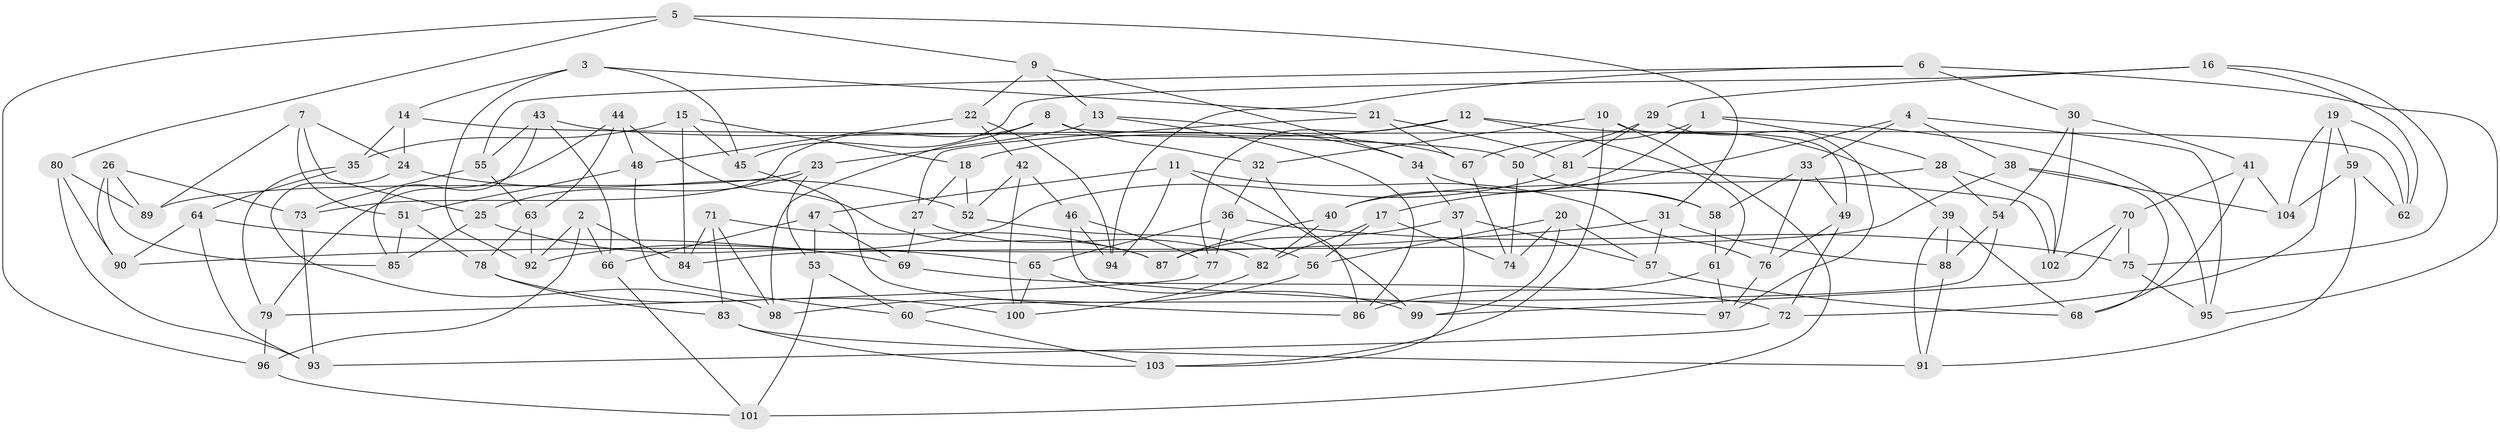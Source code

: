 // Generated by graph-tools (version 1.1) at 2025/37/03/09/25 02:37:54]
// undirected, 104 vertices, 208 edges
graph export_dot {
graph [start="1"]
  node [color=gray90,style=filled];
  1;
  2;
  3;
  4;
  5;
  6;
  7;
  8;
  9;
  10;
  11;
  12;
  13;
  14;
  15;
  16;
  17;
  18;
  19;
  20;
  21;
  22;
  23;
  24;
  25;
  26;
  27;
  28;
  29;
  30;
  31;
  32;
  33;
  34;
  35;
  36;
  37;
  38;
  39;
  40;
  41;
  42;
  43;
  44;
  45;
  46;
  47;
  48;
  49;
  50;
  51;
  52;
  53;
  54;
  55;
  56;
  57;
  58;
  59;
  60;
  61;
  62;
  63;
  64;
  65;
  66;
  67;
  68;
  69;
  70;
  71;
  72;
  73;
  74;
  75;
  76;
  77;
  78;
  79;
  80;
  81;
  82;
  83;
  84;
  85;
  86;
  87;
  88;
  89;
  90;
  91;
  92;
  93;
  94;
  95;
  96;
  97;
  98;
  99;
  100;
  101;
  102;
  103;
  104;
  1 -- 28;
  1 -- 40;
  1 -- 95;
  1 -- 67;
  2 -- 84;
  2 -- 96;
  2 -- 92;
  2 -- 66;
  3 -- 14;
  3 -- 45;
  3 -- 21;
  3 -- 92;
  4 -- 38;
  4 -- 33;
  4 -- 17;
  4 -- 95;
  5 -- 9;
  5 -- 80;
  5 -- 31;
  5 -- 96;
  6 -- 55;
  6 -- 95;
  6 -- 30;
  6 -- 94;
  7 -- 24;
  7 -- 25;
  7 -- 51;
  7 -- 89;
  8 -- 62;
  8 -- 98;
  8 -- 32;
  8 -- 73;
  9 -- 22;
  9 -- 13;
  9 -- 34;
  10 -- 49;
  10 -- 103;
  10 -- 101;
  10 -- 32;
  11 -- 47;
  11 -- 76;
  11 -- 94;
  11 -- 99;
  12 -- 61;
  12 -- 39;
  12 -- 77;
  12 -- 18;
  13 -- 86;
  13 -- 34;
  13 -- 23;
  14 -- 35;
  14 -- 24;
  14 -- 50;
  15 -- 45;
  15 -- 18;
  15 -- 35;
  15 -- 84;
  16 -- 75;
  16 -- 45;
  16 -- 62;
  16 -- 29;
  17 -- 56;
  17 -- 82;
  17 -- 74;
  18 -- 52;
  18 -- 27;
  19 -- 62;
  19 -- 59;
  19 -- 72;
  19 -- 104;
  20 -- 56;
  20 -- 74;
  20 -- 57;
  20 -- 99;
  21 -- 67;
  21 -- 81;
  21 -- 27;
  22 -- 48;
  22 -- 42;
  22 -- 94;
  23 -- 25;
  23 -- 89;
  23 -- 53;
  24 -- 98;
  24 -- 52;
  25 -- 85;
  25 -- 65;
  26 -- 90;
  26 -- 85;
  26 -- 73;
  26 -- 89;
  27 -- 82;
  27 -- 69;
  28 -- 40;
  28 -- 102;
  28 -- 54;
  29 -- 81;
  29 -- 50;
  29 -- 97;
  30 -- 102;
  30 -- 41;
  30 -- 54;
  31 -- 90;
  31 -- 88;
  31 -- 57;
  32 -- 36;
  32 -- 86;
  33 -- 49;
  33 -- 58;
  33 -- 76;
  34 -- 58;
  34 -- 37;
  35 -- 64;
  35 -- 79;
  36 -- 77;
  36 -- 65;
  36 -- 75;
  37 -- 57;
  37 -- 87;
  37 -- 103;
  38 -- 68;
  38 -- 104;
  38 -- 84;
  39 -- 88;
  39 -- 91;
  39 -- 68;
  40 -- 82;
  40 -- 87;
  41 -- 70;
  41 -- 104;
  41 -- 68;
  42 -- 46;
  42 -- 52;
  42 -- 100;
  43 -- 66;
  43 -- 85;
  43 -- 55;
  43 -- 67;
  44 -- 48;
  44 -- 79;
  44 -- 87;
  44 -- 63;
  45 -- 86;
  46 -- 97;
  46 -- 94;
  46 -- 77;
  47 -- 69;
  47 -- 66;
  47 -- 53;
  48 -- 51;
  48 -- 60;
  49 -- 76;
  49 -- 72;
  50 -- 58;
  50 -- 74;
  51 -- 85;
  51 -- 78;
  52 -- 56;
  53 -- 101;
  53 -- 60;
  54 -- 60;
  54 -- 88;
  55 -- 73;
  55 -- 63;
  56 -- 98;
  57 -- 68;
  58 -- 61;
  59 -- 91;
  59 -- 104;
  59 -- 62;
  60 -- 103;
  61 -- 86;
  61 -- 97;
  63 -- 92;
  63 -- 78;
  64 -- 69;
  64 -- 93;
  64 -- 90;
  65 -- 99;
  65 -- 100;
  66 -- 101;
  67 -- 74;
  69 -- 72;
  70 -- 99;
  70 -- 75;
  70 -- 102;
  71 -- 83;
  71 -- 87;
  71 -- 84;
  71 -- 98;
  72 -- 93;
  73 -- 93;
  75 -- 95;
  76 -- 97;
  77 -- 79;
  78 -- 100;
  78 -- 83;
  79 -- 96;
  80 -- 90;
  80 -- 89;
  80 -- 93;
  81 -- 92;
  81 -- 102;
  82 -- 100;
  83 -- 91;
  83 -- 103;
  88 -- 91;
  96 -- 101;
}
